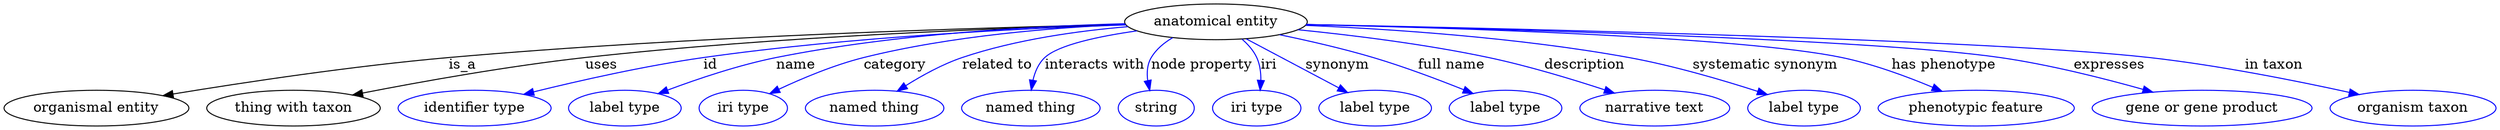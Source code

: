 digraph {
	graph [bb="0,0,2009.3,122"];
	node [label="\N"];
	"anatomical entity"	 [height=0.5,
		label="anatomical entity",
		pos="978.6,104",
		width=1.9792];
	"organismal entity"	 [height=0.5,
		pos="71.597,18",
		width=1.9888];
	"anatomical entity" -> "organismal entity"	 [label=is_a,
		lp="381.87,61",
		pos="e,124.2,30.272 907.69,101.81 794.01,97.844 564.02,87.972 370.04,68 272.87,57.995 248.66,53.718 152.6,36 146.55,34.885 140.28,33.643 \
134.01,32.345"];
	"thing with taxon"	 [height=0.5,
		pos="229.6,18",
		width=1.891];
	"anatomical entity" -> "thing with taxon"	 [label=uses,
		lp="490.65,61",
		pos="e,279.78,30.228 907.95,101.44 810.85,97.34 630.86,87.687 478.49,68 413.47,59.6 339.97,44.08 289.81,32.551"];
	id	 [color=blue,
		height=0.5,
		label="identifier type",
		pos="375.6,18",
		width=1.652];
	"anatomical entity" -> id	 [color=blue,
		label=id,
		lp="578.04,61",
		pos="e,417.63,30.88 907.97,101.11 826.48,96.996 688.67,87.658 571.71,68 522.04,59.652 466.5,44.975 427.24,33.675",
		style=solid];
	name	 [color=blue,
		height=0.5,
		label="label type",
		pos="497.6,18",
		width=1.2425];
	"anatomical entity" -> name	 [color=blue,
		label=name,
		lp="646.76,61",
		pos="e,527.18,31.561 907.54,101.92 836.72,98.609 725.26,90.065 631.28,68 598.41,60.283 562.65,46.614 536.4,35.517",
		style=solid];
	category	 [color=blue,
		height=0.5,
		label="iri type",
		pos="595.6,18",
		width=0.9834];
	"anatomical entity" -> category	 [color=blue,
		label=category,
		lp="724.69,61",
		pos="e,618.88,31.758 908.17,101.04 851.16,97.182 769.3,88.328 700.4,68 674.92,60.48 647.89,47.448 627.67,36.574",
		style=solid];
	"related to"	 [color=blue,
		height=0.5,
		label="named thing",
		pos="702.6,18",
		width=1.5019];
	"anatomical entity" -> "related to"	 [color=blue,
		label="related to",
		lp="804.83,61",
		pos="e,723.1,34.93 910.33,98.686 870.65,93.91 820.3,84.906 778.12,68 761.6,61.377 744.92,50.834 731.46,41.133",
		style=solid];
	"interacts with"	 [color=blue,
		height=0.5,
		label="named thing",
		pos="828.6,18",
		width=1.5019];
	"anatomical entity" -> "interacts with"	 [color=blue,
		label="interacts with",
		lp="881.5,61",
		pos="e,829.44,36.439 918.68,94.133 887.61,87.872 853.88,78.9 842.79,68 836.9,62.219 833.41,54.192 831.36,46.259",
		style=solid];
	"node property"	 [color=blue,
		height=0.5,
		label=string,
		pos="930.6,18",
		width=0.8403];
	"anatomical entity" -> "node property"	 [color=blue,
		label="node property",
		lp="964.67,61",
		pos="e,924.1,35.599 944.53,88.093 936.9,82.828 929.79,76.171 925.45,68 921.86,61.216 921.34,53.188 922.21,45.573",
		style=solid];
	iri	 [color=blue,
		height=0.5,
		label="iri type",
		pos="1014.6,18",
		width=0.9834];
	"anatomical entity" -> iri	 [color=blue,
		label=iri,
		lp="1018.8,61",
		pos="e,1014.4,36.216 996.05,86.211 1000.5,80.76 1004.8,74.481 1007.6,68 1010.5,61.299 1012.3,53.664 1013.3,46.412",
		style=solid];
	synonym	 [color=blue,
		height=0.5,
		label="label type",
		pos="1112.6,18",
		width=1.2425];
	"anatomical entity" -> synonym	 [color=blue,
		label=synonym,
		lp="1080.3,61",
		pos="e,1088.8,33.301 1004.8,87.214 1026.4,73.344 1057.1,53.589 1080.3,38.732",
		style=solid];
	"full name"	 [color=blue,
		height=0.5,
		label="label type",
		pos="1219.6,18",
		width=1.2425];
	"anatomical entity" -> "full name"	 [color=blue,
		label="full name",
		lp="1170.2,61",
		pos="e,1191.6,32.208 1030.8,91.672 1055.1,85.437 1084.1,77.235 1109.6,68 1134.4,59.019 1161.4,46.798 1182.4,36.686",
		style=solid];
	description	 [color=blue,
		height=0.5,
		label="narrative text",
		pos="1339.6,18",
		width=1.5834];
	"anatomical entity" -> description	 [color=blue,
		label=description,
		lp="1274.7,61",
		pos="e,1305,32.455 1043.9,96.64 1088.4,90.828 1148.6,81.44 1200.6,68 1233,59.623 1268.5,46.797 1295.5,36.233",
		style=solid];
	"systematic synonym"	 [color=blue,
		height=0.5,
		label="label type",
		pos="1459.6,18",
		width=1.2425];
	"anatomical entity" -> "systematic synonym"	 [color=blue,
		label="systematic synonym",
		lp="1417.6,61",
		pos="e,1428,30.745 1048.7,100.72 1116.2,96.547 1220.8,87.396 1309.6,68 1347.2,59.79 1388.6,45.583 1418.3,34.406",
		style=solid];
	"has phenotype"	 [color=blue,
		height=0.5,
		label="phenotypic feature",
		pos="1598.6,18",
		width=2.1155];
	"anatomical entity" -> "has phenotype"	 [color=blue,
		label="has phenotype",
		lp="1559.8,61",
		pos="e,1567,34.506 1049.3,101.72 1167.3,97.436 1399.1,86.891 1478.6,68 1505.9,61.516 1534.9,49.548 1557.6,38.946",
		style=solid];
	expresses	 [color=blue,
		height=0.5,
		label="gene or gene product",
		pos="1777.6,18",
		width=2.3474];
	"anatomical entity" -> expresses	 [color=blue,
		label=expresses,
		lp="1689.4,61",
		pos="e,1733.9,33.494 1049.5,101.9 1190,97.41 1498.9,85.824 1603.6,68 1644.8,60.988 1690.1,47.784 1724.1,36.705",
		style=solid];
	"in taxon"	 [color=blue,
		height=0.5,
		label="organism taxon",
		pos="1944.6,18",
		width=1.7978];
	"anatomical entity" -> "in taxon"	 [color=blue,
		label="in taxon",
		lp="1824.3,61",
		pos="e,1898.7,30.821 1049.4,102.01 1208.9,97.307 1592.2,84.609 1720.6,68 1778.6,60.491 1843.8,45.137 1888.8,33.413",
		style=solid];
}
